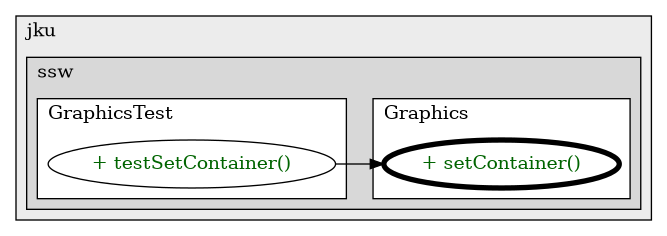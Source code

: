 @startuml

/' diagram meta data start
config=CallConfiguration;
{
  "rootMethod": "at.jku.ssw.app.diagram.Graphics#setContainer(Container)",
  "projectClassification": {
    "searchMode": "OpenProject", // OpenProject, AllProjects
    "includedProjects": "",
    "pathEndKeywords": "*.impl",
    "isClientPath": "",
    "isClientName": "",
    "isTestPath": "",
    "isTestName": "",
    "isMappingPath": "",
    "isMappingName": "",
    "isDataAccessPath": "",
    "isDataAccessName": "",
    "isDataStructurePath": "",
    "isDataStructureName": "",
    "isInterfaceStructuresPath": "",
    "isInterfaceStructuresName": "",
    "isEntryPointPath": "",
    "isEntryPointName": "",
    "treatFinalFieldsAsMandatory": false
  },
  "graphRestriction": {
    "classPackageExcludeFilter": "",
    "classPackageIncludeFilter": "",
    "classNameExcludeFilter": "",
    "classNameIncludeFilter": "",
    "methodNameExcludeFilter": "",
    "methodNameIncludeFilter": "",
    "removeByInheritance": "", // inheritance/annotation based filtering is done in a second step
    "removeByAnnotation": "",
    "removeByClassPackage": "", // cleanup the graph after inheritance/annotation based filtering is done
    "removeByClassName": "",
    "cutMappings": false,
    "cutEnum": true,
    "cutTests": true,
    "cutClient": true,
    "cutDataAccess": true,
    "cutInterfaceStructures": true,
    "cutDataStructures": true,
    "cutGetterAndSetter": true,
    "cutConstructors": true
  },
  "graphTraversal": {
    "forwardDepth": 3,
    "backwardDepth": 3,
    "classPackageExcludeFilter": "",
    "classPackageIncludeFilter": "",
    "classNameExcludeFilter": "",
    "classNameIncludeFilter": "",
    "methodNameExcludeFilter": "",
    "methodNameIncludeFilter": "",
    "hideMappings": false,
    "hideDataStructures": false,
    "hidePrivateMethods": true,
    "hideInterfaceCalls": true, // indirection: implementation -> interface (is hidden) -> implementation
    "onlyShowApplicationEntryPoints": false, // root node is included
    "useMethodCallsForStructureDiagram": "ForwardOnly" // ForwardOnly, BothDirections, No
  },
  "details": {
    "aggregation": "GroupByClass", // ByClass, GroupByClass, None
    "showMethodParametersTypes": false,
    "showMethodParametersNames": false,
    "showMethodReturnType": false,
    "showPackageLevels": 2,
    "showCallOrder": false,
    "edgeMode": "MethodsOnly", // TypesOnly, MethodsOnly, TypesAndMethods, MethodsAndDirectTypeUsage
    "showDetailedClassStructure": false
  },
  "rootClass": "at.jku.ssw.app.diagram.Graphics",
  "extensionCallbackMethod": "" // qualified.class.name#methodName - signature: public static String method(String)
}
diagram meta data end '/



digraph g {
    rankdir="LR"
    splines=polyline
    

'nodes 
subgraph cluster_105300 { 
   	label=jku
	labeljust=l
	fillcolor="#ececec"
	style=filled
   
   subgraph cluster_1536001923 { 
   	label=ssw
	labeljust=l
	fillcolor="#d8d8d8"
	style=filled
   
   subgraph cluster_1571796944 { 
   	label=GraphicsTest
	labeljust=l
	fillcolor=white
	style=filled
   
   GraphicsTest820981477XXXtestSetContainer0[
	label="+ testSetContainer()"
	style=filled
	fillcolor=white
	tooltip="GraphicsTest

&#10;  Test set container.&#10; "
	fontcolor=darkgreen
];
} 

subgraph cluster_1979902401 { 
   	label=Graphics
	labeljust=l
	fillcolor=white
	style=filled
   
   Graphics1330061274XXXsetContainer1593011297[
	label="+ setContainer()"
	style=filled
	fillcolor=white
	tooltip="Graphics

&#10;  A setter for a container - so a container looks like the incoming one.&#10;  @param container&#10; "
	penwidth=4
	fontcolor=darkgreen
];
} 
} 
} 

'edges    
GraphicsTest820981477XXXtestSetContainer0 -> Graphics1330061274XXXsetContainer1593011297;
    
}
@enduml